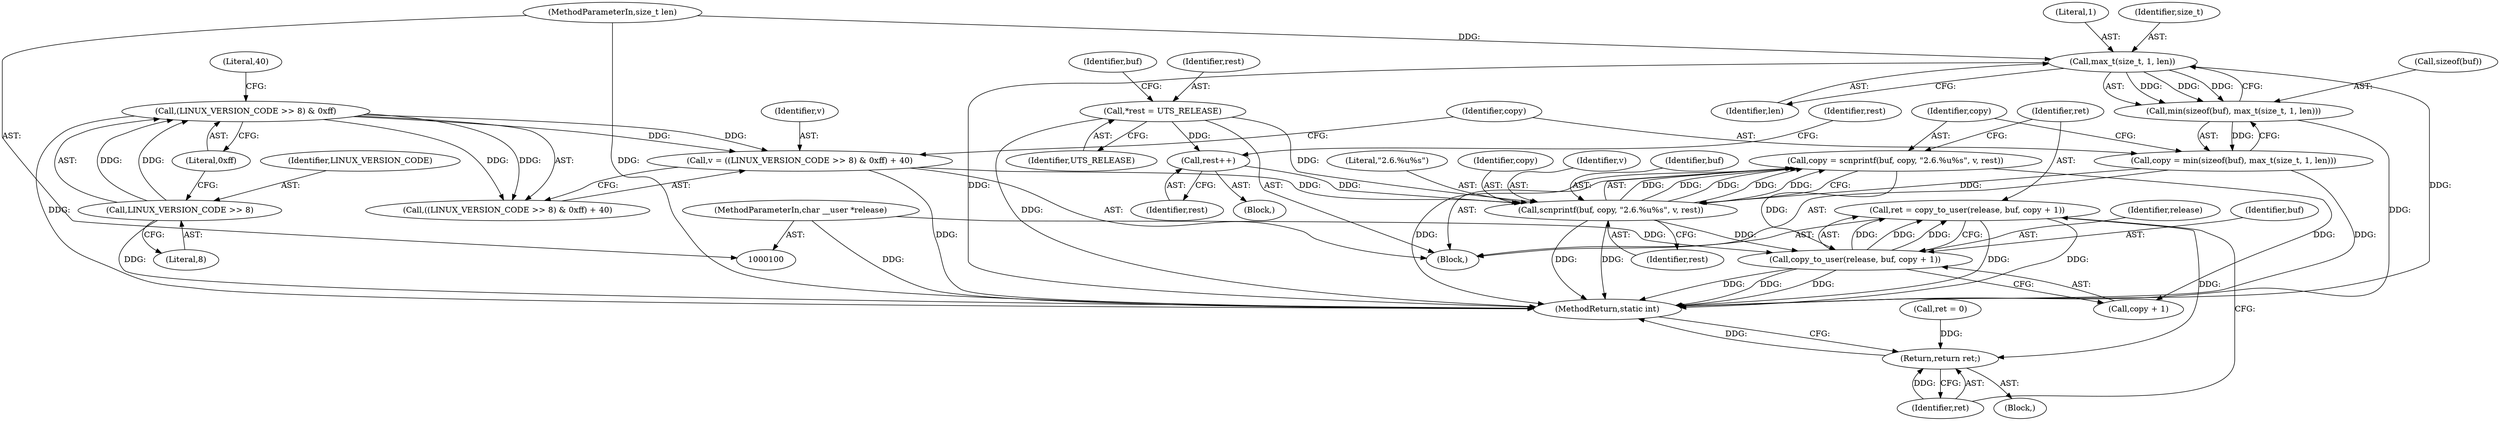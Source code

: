digraph "0_linux_2702b1526c7278c4d65d78de209a465d4de2885e@API" {
"1000182" [label="(Call,ret = copy_to_user(release, buf, copy + 1))"];
"1000184" [label="(Call,copy_to_user(release, buf, copy + 1))"];
"1000101" [label="(MethodParameterIn,char __user *release)"];
"1000176" [label="(Call,scnprintf(buf, copy, \"2.6.%u%s\", v, rest))"];
"1000165" [label="(Call,copy = min(sizeof(buf), max_t(size_t, 1, len)))"];
"1000167" [label="(Call,min(sizeof(buf), max_t(size_t, 1, len)))"];
"1000170" [label="(Call,max_t(size_t, 1, len))"];
"1000102" [label="(MethodParameterIn,size_t len)"];
"1000156" [label="(Call,v = ((LINUX_VERSION_CODE >> 8) & 0xff) + 40)"];
"1000159" [label="(Call,(LINUX_VERSION_CODE >> 8) & 0xff)"];
"1000160" [label="(Call,LINUX_VERSION_CODE >> 8)"];
"1000116" [label="(Call,*rest = UTS_RELEASE)"];
"1000154" [label="(Call,rest++)"];
"1000174" [label="(Call,copy = scnprintf(buf, copy, \"2.6.%u%s\", v, rest))"];
"1000190" [label="(Return,return ret;)"];
"1000116" [label="(Call,*rest = UTS_RELEASE)"];
"1000185" [label="(Identifier,release)"];
"1000114" [label="(Block,)"];
"1000181" [label="(Identifier,rest)"];
"1000179" [label="(Literal,\"2.6.%u%s\")"];
"1000164" [label="(Literal,40)"];
"1000105" [label="(Call,ret = 0)"];
"1000178" [label="(Identifier,copy)"];
"1000131" [label="(Block,)"];
"1000184" [label="(Call,copy_to_user(release, buf, copy + 1))"];
"1000171" [label="(Identifier,size_t)"];
"1000163" [label="(Literal,0xff)"];
"1000118" [label="(Identifier,UTS_RELEASE)"];
"1000102" [label="(MethodParameterIn,size_t len)"];
"1000191" [label="(Identifier,ret)"];
"1000159" [label="(Call,(LINUX_VERSION_CODE >> 8) & 0xff)"];
"1000160" [label="(Call,LINUX_VERSION_CODE >> 8)"];
"1000183" [label="(Identifier,ret)"];
"1000186" [label="(Identifier,buf)"];
"1000180" [label="(Identifier,v)"];
"1000155" [label="(Identifier,rest)"];
"1000190" [label="(Return,return ret;)"];
"1000187" [label="(Call,copy + 1)"];
"1000158" [label="(Call,((LINUX_VERSION_CODE >> 8) & 0xff) + 40)"];
"1000156" [label="(Call,v = ((LINUX_VERSION_CODE >> 8) & 0xff) + 40)"];
"1000130" [label="(Identifier,rest)"];
"1000176" [label="(Call,scnprintf(buf, copy, \"2.6.%u%s\", v, rest))"];
"1000166" [label="(Identifier,copy)"];
"1000172" [label="(Literal,1)"];
"1000162" [label="(Literal,8)"];
"1000165" [label="(Call,copy = min(sizeof(buf), max_t(size_t, 1, len)))"];
"1000101" [label="(MethodParameterIn,char __user *release)"];
"1000117" [label="(Identifier,rest)"];
"1000154" [label="(Call,rest++)"];
"1000167" [label="(Call,min(sizeof(buf), max_t(size_t, 1, len)))"];
"1000170" [label="(Call,max_t(size_t, 1, len))"];
"1000174" [label="(Call,copy = scnprintf(buf, copy, \"2.6.%u%s\", v, rest))"];
"1000192" [label="(MethodReturn,static int)"];
"1000173" [label="(Identifier,len)"];
"1000168" [label="(Call,sizeof(buf))"];
"1000103" [label="(Block,)"];
"1000177" [label="(Identifier,buf)"];
"1000157" [label="(Identifier,v)"];
"1000175" [label="(Identifier,copy)"];
"1000121" [label="(Identifier,buf)"];
"1000161" [label="(Identifier,LINUX_VERSION_CODE)"];
"1000182" [label="(Call,ret = copy_to_user(release, buf, copy + 1))"];
"1000182" -> "1000114"  [label="AST: "];
"1000182" -> "1000184"  [label="CFG: "];
"1000183" -> "1000182"  [label="AST: "];
"1000184" -> "1000182"  [label="AST: "];
"1000191" -> "1000182"  [label="CFG: "];
"1000182" -> "1000192"  [label="DDG: "];
"1000182" -> "1000192"  [label="DDG: "];
"1000184" -> "1000182"  [label="DDG: "];
"1000184" -> "1000182"  [label="DDG: "];
"1000184" -> "1000182"  [label="DDG: "];
"1000182" -> "1000190"  [label="DDG: "];
"1000184" -> "1000187"  [label="CFG: "];
"1000185" -> "1000184"  [label="AST: "];
"1000186" -> "1000184"  [label="AST: "];
"1000187" -> "1000184"  [label="AST: "];
"1000184" -> "1000192"  [label="DDG: "];
"1000184" -> "1000192"  [label="DDG: "];
"1000184" -> "1000192"  [label="DDG: "];
"1000101" -> "1000184"  [label="DDG: "];
"1000176" -> "1000184"  [label="DDG: "];
"1000174" -> "1000184"  [label="DDG: "];
"1000101" -> "1000100"  [label="AST: "];
"1000101" -> "1000192"  [label="DDG: "];
"1000176" -> "1000174"  [label="AST: "];
"1000176" -> "1000181"  [label="CFG: "];
"1000177" -> "1000176"  [label="AST: "];
"1000178" -> "1000176"  [label="AST: "];
"1000179" -> "1000176"  [label="AST: "];
"1000180" -> "1000176"  [label="AST: "];
"1000181" -> "1000176"  [label="AST: "];
"1000174" -> "1000176"  [label="CFG: "];
"1000176" -> "1000192"  [label="DDG: "];
"1000176" -> "1000192"  [label="DDG: "];
"1000176" -> "1000174"  [label="DDG: "];
"1000176" -> "1000174"  [label="DDG: "];
"1000176" -> "1000174"  [label="DDG: "];
"1000176" -> "1000174"  [label="DDG: "];
"1000176" -> "1000174"  [label="DDG: "];
"1000165" -> "1000176"  [label="DDG: "];
"1000156" -> "1000176"  [label="DDG: "];
"1000116" -> "1000176"  [label="DDG: "];
"1000154" -> "1000176"  [label="DDG: "];
"1000165" -> "1000114"  [label="AST: "];
"1000165" -> "1000167"  [label="CFG: "];
"1000166" -> "1000165"  [label="AST: "];
"1000167" -> "1000165"  [label="AST: "];
"1000175" -> "1000165"  [label="CFG: "];
"1000165" -> "1000192"  [label="DDG: "];
"1000167" -> "1000165"  [label="DDG: "];
"1000167" -> "1000170"  [label="CFG: "];
"1000168" -> "1000167"  [label="AST: "];
"1000170" -> "1000167"  [label="AST: "];
"1000167" -> "1000192"  [label="DDG: "];
"1000170" -> "1000167"  [label="DDG: "];
"1000170" -> "1000167"  [label="DDG: "];
"1000170" -> "1000167"  [label="DDG: "];
"1000170" -> "1000173"  [label="CFG: "];
"1000171" -> "1000170"  [label="AST: "];
"1000172" -> "1000170"  [label="AST: "];
"1000173" -> "1000170"  [label="AST: "];
"1000170" -> "1000192"  [label="DDG: "];
"1000170" -> "1000192"  [label="DDG: "];
"1000102" -> "1000170"  [label="DDG: "];
"1000102" -> "1000100"  [label="AST: "];
"1000102" -> "1000192"  [label="DDG: "];
"1000156" -> "1000114"  [label="AST: "];
"1000156" -> "1000158"  [label="CFG: "];
"1000157" -> "1000156"  [label="AST: "];
"1000158" -> "1000156"  [label="AST: "];
"1000166" -> "1000156"  [label="CFG: "];
"1000156" -> "1000192"  [label="DDG: "];
"1000159" -> "1000156"  [label="DDG: "];
"1000159" -> "1000156"  [label="DDG: "];
"1000159" -> "1000158"  [label="AST: "];
"1000159" -> "1000163"  [label="CFG: "];
"1000160" -> "1000159"  [label="AST: "];
"1000163" -> "1000159"  [label="AST: "];
"1000164" -> "1000159"  [label="CFG: "];
"1000159" -> "1000192"  [label="DDG: "];
"1000159" -> "1000158"  [label="DDG: "];
"1000159" -> "1000158"  [label="DDG: "];
"1000160" -> "1000159"  [label="DDG: "];
"1000160" -> "1000159"  [label="DDG: "];
"1000160" -> "1000162"  [label="CFG: "];
"1000161" -> "1000160"  [label="AST: "];
"1000162" -> "1000160"  [label="AST: "];
"1000163" -> "1000160"  [label="CFG: "];
"1000160" -> "1000192"  [label="DDG: "];
"1000116" -> "1000114"  [label="AST: "];
"1000116" -> "1000118"  [label="CFG: "];
"1000117" -> "1000116"  [label="AST: "];
"1000118" -> "1000116"  [label="AST: "];
"1000121" -> "1000116"  [label="CFG: "];
"1000116" -> "1000192"  [label="DDG: "];
"1000116" -> "1000154"  [label="DDG: "];
"1000154" -> "1000131"  [label="AST: "];
"1000154" -> "1000155"  [label="CFG: "];
"1000155" -> "1000154"  [label="AST: "];
"1000130" -> "1000154"  [label="CFG: "];
"1000174" -> "1000114"  [label="AST: "];
"1000175" -> "1000174"  [label="AST: "];
"1000183" -> "1000174"  [label="CFG: "];
"1000174" -> "1000192"  [label="DDG: "];
"1000174" -> "1000187"  [label="DDG: "];
"1000190" -> "1000103"  [label="AST: "];
"1000190" -> "1000191"  [label="CFG: "];
"1000191" -> "1000190"  [label="AST: "];
"1000192" -> "1000190"  [label="CFG: "];
"1000190" -> "1000192"  [label="DDG: "];
"1000191" -> "1000190"  [label="DDG: "];
"1000105" -> "1000190"  [label="DDG: "];
}
